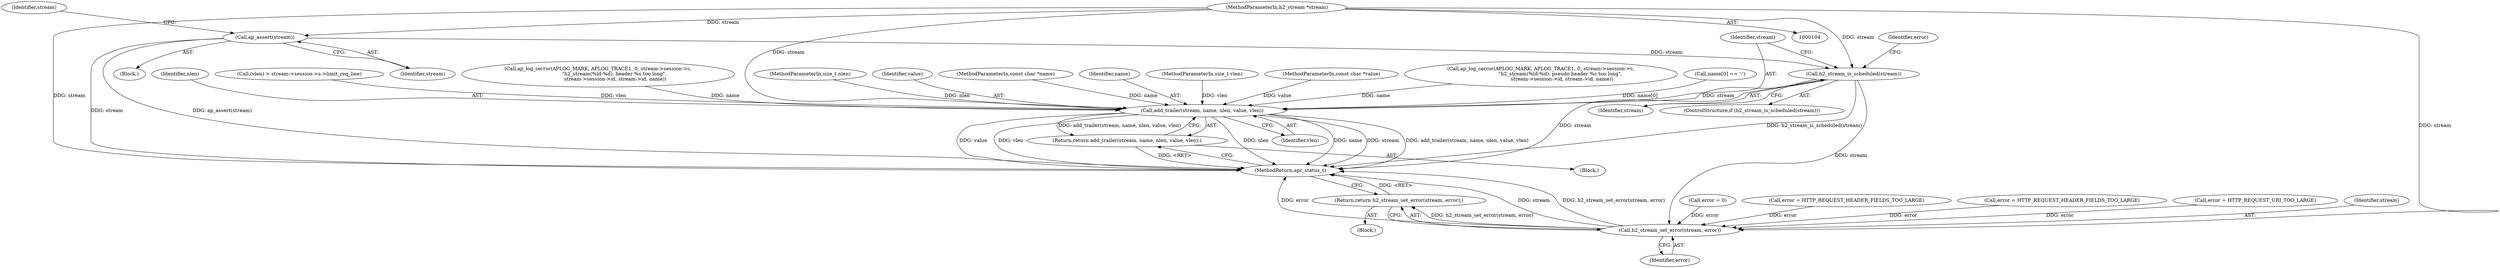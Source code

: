 digraph "0_httpd_29c63b786ae028d82405421585e91283c8fa0da3_0@pointer" {
"1000262" [label="(Call,h2_stream_is_scheduled(stream))"];
"1000115" [label="(Call,ap_assert(stream))"];
"1000105" [label="(MethodParameterIn,h2_stream *stream)"];
"1000266" [label="(Call,add_trailer(stream, name, nlen, value, vlen))"];
"1000265" [label="(Return,return add_trailer(stream, name, nlen, value, vlen);)"];
"1000277" [label="(Call,h2_stream_set_error(stream, error))"];
"1000276" [label="(Return,return h2_stream_set_error(stream, error);)"];
"1000110" [label="(Block,)"];
"1000277" [label="(Call,h2_stream_set_error(stream, error))"];
"1000276" [label="(Return,return h2_stream_set_error(stream, error);)"];
"1000107" [label="(MethodParameterIn,size_t nlen)"];
"1000326" [label="(MethodReturn,apr_status_t)"];
"1000270" [label="(Identifier,value)"];
"1000274" [label="(Identifier,error)"];
"1000106" [label="(MethodParameterIn,const char *name)"];
"1000112" [label="(Call,error = 0)"];
"1000105" [label="(MethodParameterIn,h2_stream *stream)"];
"1000115" [label="(Call,ap_assert(stream))"];
"1000268" [label="(Identifier,name)"];
"1000265" [label="(Return,return add_trailer(stream, name, nlen, value, vlen);)"];
"1000146" [label="(Call,ap_log_cerror(APLOG_MARK, APLOG_TRACE1, 0, stream->session->c,\n                          \"h2_stream(%ld-%d): pseudo header %s too long\", \n                           stream->session->id, stream->id, name))"];
"1000266" [label="(Call,add_trailer(stream, name, nlen, value, vlen))"];
"1000271" [label="(Identifier,vlen)"];
"1000129" [label="(Call,name[0] == ':')"];
"1000116" [label="(Identifier,stream)"];
"1000263" [label="(Identifier,stream)"];
"1000261" [label="(ControlStructure,if (h2_stream_is_scheduled(stream)))"];
"1000269" [label="(Identifier,nlen)"];
"1000136" [label="(Call,(vlen) > stream->session->s->limit_req_line)"];
"1000258" [label="(Call,error = HTTP_REQUEST_HEADER_FIELDS_TOO_LARGE)"];
"1000119" [label="(Identifier,stream)"];
"1000184" [label="(Call,ap_log_cerror(APLOG_MARK, APLOG_TRACE1, 0, stream->session->c,\n                      \"h2_stream(%ld-%d): header %s too long\", \n                      stream->session->id, stream->id, name))"];
"1000262" [label="(Call,h2_stream_is_scheduled(stream))"];
"1000264" [label="(Block,)"];
"1000267" [label="(Identifier,stream)"];
"1000275" [label="(Block,)"];
"1000109" [label="(MethodParameterIn,size_t vlen)"];
"1000108" [label="(MethodParameterIn,const char *value)"];
"1000203" [label="(Call,error = HTTP_REQUEST_HEADER_FIELDS_TOO_LARGE)"];
"1000165" [label="(Call,error = HTTP_REQUEST_URI_TOO_LARGE)"];
"1000278" [label="(Identifier,stream)"];
"1000279" [label="(Identifier,error)"];
"1000262" -> "1000261"  [label="AST: "];
"1000262" -> "1000263"  [label="CFG: "];
"1000263" -> "1000262"  [label="AST: "];
"1000267" -> "1000262"  [label="CFG: "];
"1000274" -> "1000262"  [label="CFG: "];
"1000262" -> "1000326"  [label="DDG: stream"];
"1000262" -> "1000326"  [label="DDG: h2_stream_is_scheduled(stream)"];
"1000115" -> "1000262"  [label="DDG: stream"];
"1000105" -> "1000262"  [label="DDG: stream"];
"1000262" -> "1000266"  [label="DDG: stream"];
"1000262" -> "1000277"  [label="DDG: stream"];
"1000115" -> "1000110"  [label="AST: "];
"1000115" -> "1000116"  [label="CFG: "];
"1000116" -> "1000115"  [label="AST: "];
"1000119" -> "1000115"  [label="CFG: "];
"1000115" -> "1000326"  [label="DDG: ap_assert(stream)"];
"1000115" -> "1000326"  [label="DDG: stream"];
"1000105" -> "1000115"  [label="DDG: stream"];
"1000105" -> "1000104"  [label="AST: "];
"1000105" -> "1000326"  [label="DDG: stream"];
"1000105" -> "1000266"  [label="DDG: stream"];
"1000105" -> "1000277"  [label="DDG: stream"];
"1000266" -> "1000265"  [label="AST: "];
"1000266" -> "1000271"  [label="CFG: "];
"1000267" -> "1000266"  [label="AST: "];
"1000268" -> "1000266"  [label="AST: "];
"1000269" -> "1000266"  [label="AST: "];
"1000270" -> "1000266"  [label="AST: "];
"1000271" -> "1000266"  [label="AST: "];
"1000265" -> "1000266"  [label="CFG: "];
"1000266" -> "1000326"  [label="DDG: nlen"];
"1000266" -> "1000326"  [label="DDG: name"];
"1000266" -> "1000326"  [label="DDG: stream"];
"1000266" -> "1000326"  [label="DDG: add_trailer(stream, name, nlen, value, vlen)"];
"1000266" -> "1000326"  [label="DDG: value"];
"1000266" -> "1000326"  [label="DDG: vlen"];
"1000266" -> "1000265"  [label="DDG: add_trailer(stream, name, nlen, value, vlen)"];
"1000184" -> "1000266"  [label="DDG: name"];
"1000129" -> "1000266"  [label="DDG: name[0]"];
"1000146" -> "1000266"  [label="DDG: name"];
"1000106" -> "1000266"  [label="DDG: name"];
"1000107" -> "1000266"  [label="DDG: nlen"];
"1000108" -> "1000266"  [label="DDG: value"];
"1000136" -> "1000266"  [label="DDG: vlen"];
"1000109" -> "1000266"  [label="DDG: vlen"];
"1000265" -> "1000264"  [label="AST: "];
"1000326" -> "1000265"  [label="CFG: "];
"1000265" -> "1000326"  [label="DDG: <RET>"];
"1000277" -> "1000276"  [label="AST: "];
"1000277" -> "1000279"  [label="CFG: "];
"1000278" -> "1000277"  [label="AST: "];
"1000279" -> "1000277"  [label="AST: "];
"1000276" -> "1000277"  [label="CFG: "];
"1000277" -> "1000326"  [label="DDG: stream"];
"1000277" -> "1000326"  [label="DDG: h2_stream_set_error(stream, error)"];
"1000277" -> "1000326"  [label="DDG: error"];
"1000277" -> "1000276"  [label="DDG: h2_stream_set_error(stream, error)"];
"1000258" -> "1000277"  [label="DDG: error"];
"1000165" -> "1000277"  [label="DDG: error"];
"1000112" -> "1000277"  [label="DDG: error"];
"1000203" -> "1000277"  [label="DDG: error"];
"1000276" -> "1000275"  [label="AST: "];
"1000326" -> "1000276"  [label="CFG: "];
"1000276" -> "1000326"  [label="DDG: <RET>"];
}
